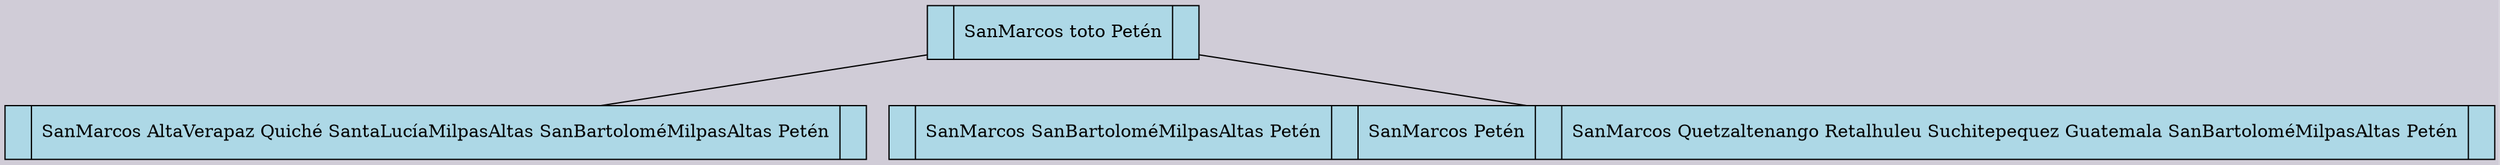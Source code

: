 digraph ArbolB {
bgcolor=" #d0ccd7";
 node [shape=record, style=filled, fillcolor=lightblue, height=0.6, width=1.5];
    edge [arrowhead=none]; 
628865354 [label="<f0> |  SanMarcos toto Petén  | "];
628865354 -> 499689896;
499689896 [label="    <f0> |  SanMarcos AltaVerapaz Quiché SantaLucíaMilpasAltas SanBartoloméMilpasAltas Petén  | "];
628865354 -> 505532320;
505532320 [label="    <f0> |  SanMarcos SanBartoloméMilpasAltas Petén  | <f1> |  SanMarcos Petén  | <f2> |  SanMarcos Quetzaltenango Retalhuleu Suchitepequez Guatemala SanBartoloméMilpasAltas Petén  | "];
}
